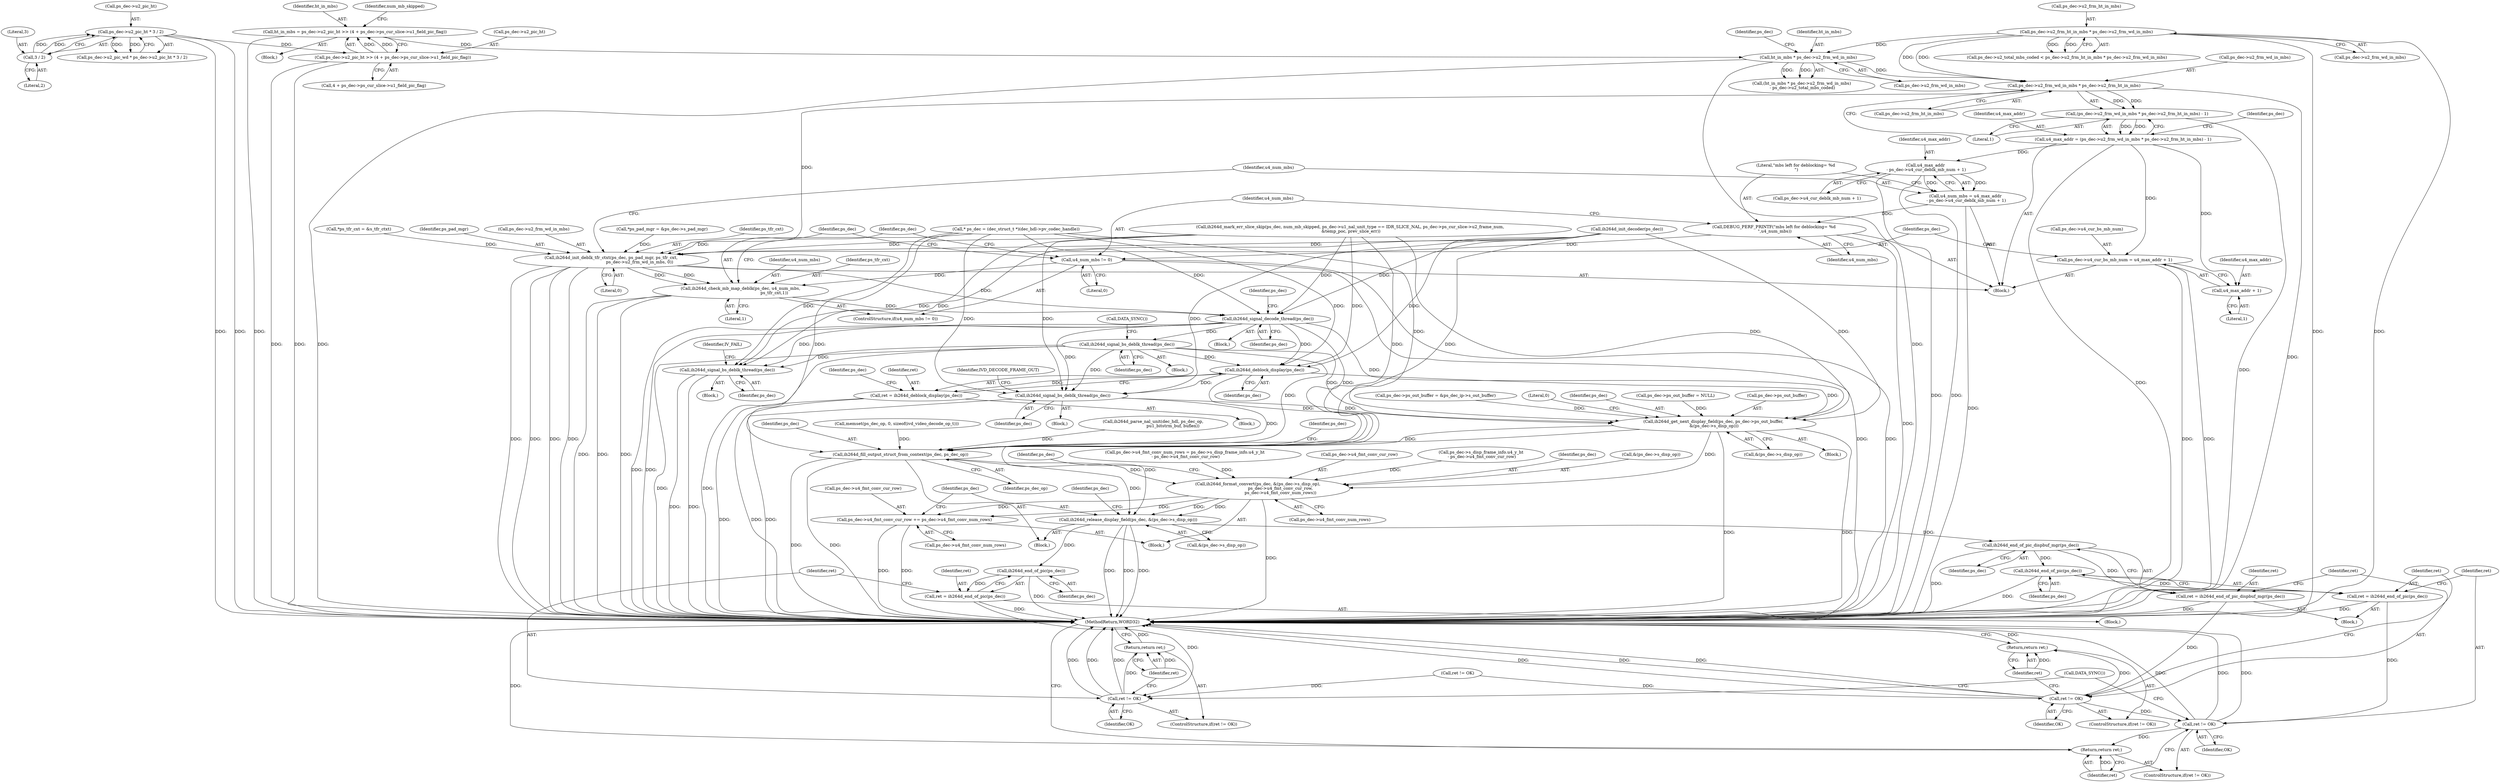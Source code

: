 digraph "0_Android_e86d3cfd2bc28dac421092106751e5638d54a848@pointer" {
"1001713" [label="(Call,ps_dec->u2_frm_wd_in_mbs * ps_dec->u2_frm_ht_in_mbs)"];
"1001517" [label="(Call,ps_dec->u2_frm_ht_in_mbs * ps_dec->u2_frm_wd_in_mbs)"];
"1001546" [label="(Call,ht_in_mbs * ps_dec->u2_frm_wd_in_mbs)"];
"1001530" [label="(Call,ht_in_mbs = ps_dec->u2_pic_ht >> (4 + ps_dec->ps_cur_slice->u1_field_pic_flag))"];
"1001532" [label="(Call,ps_dec->u2_pic_ht >> (4 + ps_dec->ps_cur_slice->u1_field_pic_flag))"];
"1001049" [label="(Call,ps_dec->u2_pic_ht * 3 / 2)"];
"1001053" [label="(Call,3 / 2)"];
"1001712" [label="(Call,(ps_dec->u2_frm_wd_in_mbs * ps_dec->u2_frm_ht_in_mbs) - 1)"];
"1001710" [label="(Call,u4_max_addr = (ps_dec->u2_frm_wd_in_mbs * ps_dec->u2_frm_ht_in_mbs) - 1)"];
"1001721" [label="(Call,ps_dec->u4_cur_bs_mb_num = u4_max_addr + 1)"];
"1001725" [label="(Call,u4_max_addr + 1)"];
"1001738" [label="(Call,u4_max_addr\n - ps_dec->u4_cur_deblk_mb_num + 1)"];
"1001736" [label="(Call,u4_num_mbs = u4_max_addr\n - ps_dec->u4_cur_deblk_mb_num + 1)"];
"1001745" [label="(Call,DEBUG_PERF_PRINTF(\"mbs left for deblocking= %d \n\",u4_num_mbs))"];
"1001749" [label="(Call,u4_num_mbs != 0)"];
"1001752" [label="(Call,ih264d_check_mb_map_deblk(ps_dec, u4_num_mbs,\n                                                   ps_tfr_cxt,1))"];
"1001762" [label="(Call,ih264d_signal_decode_thread(ps_dec))"];
"1001771" [label="(Call,ih264d_signal_bs_deblk_thread(ps_dec))"];
"1001870" [label="(Call,ih264d_signal_bs_deblk_thread(ps_dec))"];
"1001935" [label="(Call,ih264d_deblock_display(ps_dec))"];
"1001933" [label="(Call,ret = ih264d_deblock_display(ps_dec))"];
"1002050" [label="(Call,ih264d_signal_bs_deblk_thread(ps_dec))"];
"1002064" [label="(Call,ih264d_get_next_display_field(ps_dec, ps_dec->ps_out_buffer,\n &(ps_dec->s_disp_op)))"];
"1002092" [label="(Call,ih264d_fill_output_struct_from_context(ps_dec, ps_dec_op))"];
"1002123" [label="(Call,ih264d_format_convert(ps_dec, &(ps_dec->s_disp_op),\n                                  ps_dec->u4_fmt_conv_cur_row,\n                                  ps_dec->u4_fmt_conv_num_rows))"];
"1002135" [label="(Call,ps_dec->u4_fmt_conv_cur_row += ps_dec->u4_fmt_conv_num_rows)"];
"1002142" [label="(Call,ih264d_release_display_field(ps_dec, &(ps_dec->s_disp_op)))"];
"1002234" [label="(Call,ih264d_end_of_pic_dispbuf_mgr(ps_dec))"];
"1002232" [label="(Call,ret = ih264d_end_of_pic_dispbuf_mgr(ps_dec))"];
"1002237" [label="(Call,ret != OK)"];
"1002240" [label="(Return,return ret;)"];
"1002247" [label="(Call,ret != OK)"];
"1002250" [label="(Return,return ret;)"];
"1002244" [label="(Call,ih264d_end_of_pic(ps_dec))"];
"1002242" [label="(Call,ret = ih264d_end_of_pic(ps_dec))"];
"1002256" [label="(Call,ih264d_end_of_pic(ps_dec))"];
"1002254" [label="(Call,ret = ih264d_end_of_pic(ps_dec))"];
"1002259" [label="(Call,ret != OK)"];
"1002262" [label="(Return,return ret;)"];
"1001728" [label="(Call,ih264d_init_deblk_tfr_ctxt(ps_dec, ps_pad_mgr, ps_tfr_cxt,\n                                           ps_dec->u2_frm_wd_in_mbs, 0))"];
"1002247" [label="(Call,ret != OK)"];
"1001699" [label="(Call,*ps_tfr_cxt = &s_tfr_ctxt)"];
"1001532" [label="(Call,ps_dec->u2_pic_ht >> (4 + ps_dec->ps_cur_slice->u1_field_pic_flag))"];
"1001871" [label="(Identifier,ps_dec)"];
"1002051" [label="(Identifier,ps_dec)"];
"1002248" [label="(Identifier,ret)"];
"1001055" [label="(Literal,2)"];
"1002253" [label="(Block,)"];
"1002135" [label="(Call,ps_dec->u4_fmt_conv_cur_row += ps_dec->u4_fmt_conv_num_rows)"];
"1001053" [label="(Call,3 / 2)"];
"1001773" [label="(Call,DATA_SYNC())"];
"1001873" [label="(Identifier,IV_FAIL)"];
"1000330" [label="(Call,ps_dec->ps_out_buffer = &ps_dec_ip->s_out_buffer)"];
"1002114" [label="(Call,ps_dec->s_disp_frame_info.u4_y_ht\n - ps_dec->u4_fmt_conv_cur_row)"];
"1001870" [label="(Call,ih264d_signal_bs_deblk_thread(ps_dec))"];
"1002244" [label="(Call,ih264d_end_of_pic(ps_dec))"];
"1002249" [label="(Identifier,OK)"];
"1002245" [label="(Identifier,ps_dec)"];
"1002250" [label="(Return,return ret;)"];
"1001533" [label="(Call,ps_dec->u2_pic_ht)"];
"1002124" [label="(Identifier,ps_dec)"];
"1002143" [label="(Identifier,ps_dec)"];
"1002231" [label="(Block,)"];
"1001712" [label="(Call,(ps_dec->u2_frm_wd_in_mbs * ps_dec->u2_frm_ht_in_mbs) - 1)"];
"1001749" [label="(Call,u4_num_mbs != 0)"];
"1000159" [label="(Call,* ps_dec = (dec_struct_t *)(dec_hdl->pv_codec_handle))"];
"1002075" [label="(Literal,0)"];
"1002251" [label="(Identifier,ret)"];
"1002241" [label="(Identifier,ret)"];
"1001530" [label="(Call,ht_in_mbs = ps_dec->u2_pic_ht >> (4 + ps_dec->ps_cur_slice->u1_field_pic_flag))"];
"1001552" [label="(Identifier,ps_dec)"];
"1001754" [label="(Identifier,u4_num_mbs)"];
"1002098" [label="(Identifier,ps_dec)"];
"1002243" [label="(Identifier,ret)"];
"1001936" [label="(Identifier,ps_dec)"];
"1001720" [label="(Literal,1)"];
"1002065" [label="(Identifier,ps_dec)"];
"1001714" [label="(Call,ps_dec->u2_frm_wd_in_mbs)"];
"1001531" [label="(Identifier,ht_in_mbs)"];
"1002139" [label="(Call,ps_dec->u4_fmt_conv_num_rows)"];
"1002152" [label="(Identifier,ps_dec)"];
"1002258" [label="(ControlStructure,if(ret != OK))"];
"1001049" [label="(Call,ps_dec->u2_pic_ht * 3 / 2)"];
"1001725" [label="(Call,u4_max_addr + 1)"];
"1001536" [label="(Call,4 + ps_dec->ps_cur_slice->u1_field_pic_flag)"];
"1002132" [label="(Call,ps_dec->u4_fmt_conv_num_rows)"];
"1002254" [label="(Call,ret = ih264d_end_of_pic(ps_dec))"];
"1001544" [label="(Identifier,num_mb_skipped)"];
"1002056" [label="(Identifier,IVD_DECODE_FRAME_OUT)"];
"1002235" [label="(Identifier,ps_dec)"];
"1001747" [label="(Identifier,u4_num_mbs)"];
"1001546" [label="(Call,ht_in_mbs * ps_dec->u2_frm_wd_in_mbs)"];
"1002233" [label="(Identifier,ret)"];
"1002052" [label="(Block,)"];
"1001756" [label="(Literal,1)"];
"1001717" [label="(Call,ps_dec->u2_frm_ht_in_mbs)"];
"1001767" [label="(Identifier,ps_dec)"];
"1001710" [label="(Call,u4_max_addr = (ps_dec->u2_frm_wd_in_mbs * ps_dec->u2_frm_ht_in_mbs) - 1)"];
"1001722" [label="(Call,ps_dec->u4_cur_bs_mb_num)"];
"1001666" [label="(Block,)"];
"1002109" [label="(Block,)"];
"1001935" [label="(Call,ih264d_deblock_display(ps_dec))"];
"1001547" [label="(Identifier,ht_in_mbs)"];
"1002242" [label="(Call,ret = ih264d_end_of_pic(ps_dec))"];
"1001730" [label="(Identifier,ps_pad_mgr)"];
"1001545" [label="(Call,(ht_in_mbs * ps_dec->u2_frm_wd_in_mbs)\n - ps_dec->u2_total_mbs_coded)"];
"1002092" [label="(Call,ih264d_fill_output_struct_from_context(ps_dec, ps_dec_op))"];
"1001748" [label="(ControlStructure,if(u4_num_mbs != 0))"];
"1002125" [label="(Call,&(ps_dec->s_disp_op))"];
"1002049" [label="(Block,)"];
"1001763" [label="(Identifier,ps_dec)"];
"1001054" [label="(Literal,3)"];
"1001745" [label="(Call,DEBUG_PERF_PRINTF(\"mbs left for deblocking= %d \n\",u4_num_mbs))"];
"1001517" [label="(Call,ps_dec->u2_frm_ht_in_mbs * ps_dec->u2_frm_wd_in_mbs)"];
"1001721" [label="(Call,ps_dec->u4_cur_bs_mb_num = u4_max_addr + 1)"];
"1002136" [label="(Call,ps_dec->u4_fmt_conv_cur_row)"];
"1002262" [label="(Return,return ret;)"];
"1001732" [label="(Call,ps_dec->u2_frm_wd_in_mbs)"];
"1001753" [label="(Identifier,ps_dec)"];
"1001736" [label="(Call,u4_num_mbs = u4_max_addr\n - ps_dec->u4_cur_deblk_mb_num + 1)"];
"1001932" [label="(Block,)"];
"1002240" [label="(Return,return ret;)"];
"1002137" [label="(Identifier,ps_dec)"];
"1002110" [label="(Call,ps_dec->u4_fmt_conv_num_rows = ps_dec->s_disp_frame_info.u4_y_ht\n - ps_dec->u4_fmt_conv_cur_row)"];
"1002144" [label="(Call,&(ps_dec->s_disp_op))"];
"1001726" [label="(Identifier,u4_max_addr)"];
"1002239" [label="(Identifier,OK)"];
"1001751" [label="(Literal,0)"];
"1001727" [label="(Literal,1)"];
"1002236" [label="(ControlStructure,if(ret != OK))"];
"1002263" [label="(Identifier,ret)"];
"1001518" [label="(Call,ps_dec->u2_frm_ht_in_mbs)"];
"1001548" [label="(Call,ps_dec->u2_frm_wd_in_mbs)"];
"1001050" [label="(Call,ps_dec->u2_pic_ht)"];
"1001746" [label="(Literal,\"mbs left for deblocking= %d \n\")"];
"1002255" [label="(Identifier,ret)"];
"1001755" [label="(Identifier,ps_tfr_cxt)"];
"1001729" [label="(Identifier,ps_dec)"];
"1001704" [label="(Call,*ps_pad_mgr = &ps_dec->s_pad_mgr)"];
"1001731" [label="(Identifier,ps_tfr_cxt)"];
"1001750" [label="(Identifier,u4_num_mbs)"];
"1002123" [label="(Call,ih264d_format_convert(ps_dec, &(ps_dec->s_disp_op),\n                                  ps_dec->u4_fmt_conv_cur_row,\n                                  ps_dec->u4_fmt_conv_num_rows))"];
"1002237" [label="(Call,ret != OK)"];
"1001771" [label="(Call,ih264d_signal_bs_deblk_thread(ps_dec))"];
"1002093" [label="(Identifier,ps_dec)"];
"1002069" [label="(Call,&(ps_dec->s_disp_op))"];
"1001940" [label="(Identifier,ps_dec)"];
"1001045" [label="(Call,ps_dec->u2_pic_wd * ps_dec->u2_pic_ht * 3 / 2)"];
"1002257" [label="(Identifier,ps_dec)"];
"1001759" [label="(Identifier,ps_dec)"];
"1001934" [label="(Identifier,ret)"];
"1001737" [label="(Identifier,u4_num_mbs)"];
"1002142" [label="(Call,ih264d_release_display_field(ps_dec, &(ps_dec->s_disp_op)))"];
"1001772" [label="(Identifier,ps_dec)"];
"1002234" [label="(Call,ih264d_end_of_pic_dispbuf_mgr(ps_dec))"];
"1002238" [label="(Identifier,ret)"];
"1002246" [label="(ControlStructure,if(ret != OK))"];
"1002064" [label="(Call,ih264d_get_next_display_field(ps_dec, ps_dec->ps_out_buffer,\n &(ps_dec->s_disp_op)))"];
"1002261" [label="(Identifier,OK)"];
"1001869" [label="(Block,)"];
"1002050" [label="(Call,ih264d_signal_bs_deblk_thread(ps_dec))"];
"1001513" [label="(Call,ps_dec->u2_total_mbs_coded < ps_dec->u2_frm_ht_in_mbs * ps_dec->u2_frm_wd_in_mbs)"];
"1001723" [label="(Identifier,ps_dec)"];
"1001752" [label="(Call,ih264d_check_mb_map_deblk(ps_dec, u4_num_mbs,\n                                                   ps_tfr_cxt,1))"];
"1001586" [label="(Call,ih264d_mark_err_slice_skip(ps_dec, num_mb_skipped, ps_dec->u1_nal_unit_type == IDR_SLICE_NAL, ps_dec->ps_cur_slice->u2_frame_num,\n &temp_poc, prev_slice_err))"];
"1002129" [label="(Call,ps_dec->u4_fmt_conv_cur_row)"];
"1002232" [label="(Call,ret = ih264d_end_of_pic_dispbuf_mgr(ps_dec))"];
"1001933" [label="(Call,ret = ih264d_deblock_display(ps_dec))"];
"1000317" [label="(Call,ps_dec->ps_out_buffer = NULL)"];
"1002066" [label="(Call,ps_dec->ps_out_buffer)"];
"1002264" [label="(Call,DATA_SYNC())"];
"1002272" [label="(MethodReturn,WORD32)"];
"1001735" [label="(Literal,0)"];
"1000233" [label="(Call,memset(ps_dec_op, 0, sizeof(ivd_video_decode_op_t)))"];
"1001524" [label="(Block,)"];
"1002256" [label="(Call,ih264d_end_of_pic(ps_dec))"];
"1001713" [label="(Call,ps_dec->u2_frm_wd_in_mbs * ps_dec->u2_frm_ht_in_mbs)"];
"1002063" [label="(Block,)"];
"1001728" [label="(Call,ih264d_init_deblk_tfr_ctxt(ps_dec, ps_pad_mgr, ps_tfr_cxt,\n                                           ps_dec->u2_frm_wd_in_mbs, 0))"];
"1002094" [label="(Identifier,ps_dec_op)"];
"1001740" [label="(Call,ps_dec->u4_cur_deblk_mb_num + 1)"];
"1001770" [label="(Block,)"];
"1001694" [label="(Block,)"];
"1001326" [label="(Call,ret != OK)"];
"1002259" [label="(Call,ret != OK)"];
"1001762" [label="(Call,ih264d_signal_decode_thread(ps_dec))"];
"1001320" [label="(Call,ih264d_parse_nal_unit(dec_hdl, ps_dec_op,\n                              pu1_bitstrm_buf, buflen))"];
"1000918" [label="(Call,ih264d_init_decoder(ps_dec))"];
"1001521" [label="(Call,ps_dec->u2_frm_wd_in_mbs)"];
"1001711" [label="(Identifier,u4_max_addr)"];
"1001738" [label="(Call,u4_max_addr\n - ps_dec->u4_cur_deblk_mb_num + 1)"];
"1002260" [label="(Identifier,ret)"];
"1001739" [label="(Identifier,u4_max_addr)"];
"1001713" -> "1001712"  [label="AST: "];
"1001713" -> "1001717"  [label="CFG: "];
"1001714" -> "1001713"  [label="AST: "];
"1001717" -> "1001713"  [label="AST: "];
"1001720" -> "1001713"  [label="CFG: "];
"1001713" -> "1002272"  [label="DDG: "];
"1001713" -> "1001712"  [label="DDG: "];
"1001713" -> "1001712"  [label="DDG: "];
"1001517" -> "1001713"  [label="DDG: "];
"1001517" -> "1001713"  [label="DDG: "];
"1001546" -> "1001713"  [label="DDG: "];
"1001713" -> "1001728"  [label="DDG: "];
"1001517" -> "1001513"  [label="AST: "];
"1001517" -> "1001521"  [label="CFG: "];
"1001518" -> "1001517"  [label="AST: "];
"1001521" -> "1001517"  [label="AST: "];
"1001513" -> "1001517"  [label="CFG: "];
"1001517" -> "1002272"  [label="DDG: "];
"1001517" -> "1002272"  [label="DDG: "];
"1001517" -> "1001513"  [label="DDG: "];
"1001517" -> "1001513"  [label="DDG: "];
"1001517" -> "1001546"  [label="DDG: "];
"1001546" -> "1001545"  [label="AST: "];
"1001546" -> "1001548"  [label="CFG: "];
"1001547" -> "1001546"  [label="AST: "];
"1001548" -> "1001546"  [label="AST: "];
"1001552" -> "1001546"  [label="CFG: "];
"1001546" -> "1002272"  [label="DDG: "];
"1001546" -> "1002272"  [label="DDG: "];
"1001546" -> "1001545"  [label="DDG: "];
"1001546" -> "1001545"  [label="DDG: "];
"1001530" -> "1001546"  [label="DDG: "];
"1001530" -> "1001524"  [label="AST: "];
"1001530" -> "1001532"  [label="CFG: "];
"1001531" -> "1001530"  [label="AST: "];
"1001532" -> "1001530"  [label="AST: "];
"1001544" -> "1001530"  [label="CFG: "];
"1001530" -> "1002272"  [label="DDG: "];
"1001532" -> "1001530"  [label="DDG: "];
"1001532" -> "1001530"  [label="DDG: "];
"1001532" -> "1001536"  [label="CFG: "];
"1001533" -> "1001532"  [label="AST: "];
"1001536" -> "1001532"  [label="AST: "];
"1001532" -> "1002272"  [label="DDG: "];
"1001532" -> "1002272"  [label="DDG: "];
"1001049" -> "1001532"  [label="DDG: "];
"1001049" -> "1001045"  [label="AST: "];
"1001049" -> "1001053"  [label="CFG: "];
"1001050" -> "1001049"  [label="AST: "];
"1001053" -> "1001049"  [label="AST: "];
"1001045" -> "1001049"  [label="CFG: "];
"1001049" -> "1002272"  [label="DDG: "];
"1001049" -> "1002272"  [label="DDG: "];
"1001049" -> "1001045"  [label="DDG: "];
"1001049" -> "1001045"  [label="DDG: "];
"1001053" -> "1001049"  [label="DDG: "];
"1001053" -> "1001049"  [label="DDG: "];
"1001053" -> "1001055"  [label="CFG: "];
"1001054" -> "1001053"  [label="AST: "];
"1001055" -> "1001053"  [label="AST: "];
"1001712" -> "1001710"  [label="AST: "];
"1001712" -> "1001720"  [label="CFG: "];
"1001720" -> "1001712"  [label="AST: "];
"1001710" -> "1001712"  [label="CFG: "];
"1001712" -> "1002272"  [label="DDG: "];
"1001712" -> "1001710"  [label="DDG: "];
"1001712" -> "1001710"  [label="DDG: "];
"1001710" -> "1001694"  [label="AST: "];
"1001711" -> "1001710"  [label="AST: "];
"1001723" -> "1001710"  [label="CFG: "];
"1001710" -> "1002272"  [label="DDG: "];
"1001710" -> "1001721"  [label="DDG: "];
"1001710" -> "1001725"  [label="DDG: "];
"1001710" -> "1001738"  [label="DDG: "];
"1001721" -> "1001694"  [label="AST: "];
"1001721" -> "1001725"  [label="CFG: "];
"1001722" -> "1001721"  [label="AST: "];
"1001725" -> "1001721"  [label="AST: "];
"1001729" -> "1001721"  [label="CFG: "];
"1001721" -> "1002272"  [label="DDG: "];
"1001721" -> "1002272"  [label="DDG: "];
"1001725" -> "1001727"  [label="CFG: "];
"1001726" -> "1001725"  [label="AST: "];
"1001727" -> "1001725"  [label="AST: "];
"1001738" -> "1001736"  [label="AST: "];
"1001738" -> "1001740"  [label="CFG: "];
"1001739" -> "1001738"  [label="AST: "];
"1001740" -> "1001738"  [label="AST: "];
"1001736" -> "1001738"  [label="CFG: "];
"1001738" -> "1002272"  [label="DDG: "];
"1001738" -> "1002272"  [label="DDG: "];
"1001738" -> "1001736"  [label="DDG: "];
"1001738" -> "1001736"  [label="DDG: "];
"1001736" -> "1001694"  [label="AST: "];
"1001737" -> "1001736"  [label="AST: "];
"1001746" -> "1001736"  [label="CFG: "];
"1001736" -> "1002272"  [label="DDG: "];
"1001736" -> "1001745"  [label="DDG: "];
"1001745" -> "1001694"  [label="AST: "];
"1001745" -> "1001747"  [label="CFG: "];
"1001746" -> "1001745"  [label="AST: "];
"1001747" -> "1001745"  [label="AST: "];
"1001750" -> "1001745"  [label="CFG: "];
"1001745" -> "1002272"  [label="DDG: "];
"1001745" -> "1001749"  [label="DDG: "];
"1001749" -> "1001748"  [label="AST: "];
"1001749" -> "1001751"  [label="CFG: "];
"1001750" -> "1001749"  [label="AST: "];
"1001751" -> "1001749"  [label="AST: "];
"1001753" -> "1001749"  [label="CFG: "];
"1001759" -> "1001749"  [label="CFG: "];
"1001749" -> "1002272"  [label="DDG: "];
"1001749" -> "1002272"  [label="DDG: "];
"1001749" -> "1001752"  [label="DDG: "];
"1001752" -> "1001748"  [label="AST: "];
"1001752" -> "1001756"  [label="CFG: "];
"1001753" -> "1001752"  [label="AST: "];
"1001754" -> "1001752"  [label="AST: "];
"1001755" -> "1001752"  [label="AST: "];
"1001756" -> "1001752"  [label="AST: "];
"1001759" -> "1001752"  [label="CFG: "];
"1001752" -> "1002272"  [label="DDG: "];
"1001752" -> "1002272"  [label="DDG: "];
"1001752" -> "1002272"  [label="DDG: "];
"1001728" -> "1001752"  [label="DDG: "];
"1001728" -> "1001752"  [label="DDG: "];
"1001752" -> "1001762"  [label="DDG: "];
"1001762" -> "1001666"  [label="AST: "];
"1001762" -> "1001763"  [label="CFG: "];
"1001763" -> "1001762"  [label="AST: "];
"1001767" -> "1001762"  [label="CFG: "];
"1001762" -> "1002272"  [label="DDG: "];
"1001762" -> "1002272"  [label="DDG: "];
"1000918" -> "1001762"  [label="DDG: "];
"1001586" -> "1001762"  [label="DDG: "];
"1000159" -> "1001762"  [label="DDG: "];
"1001728" -> "1001762"  [label="DDG: "];
"1001762" -> "1001771"  [label="DDG: "];
"1001762" -> "1001870"  [label="DDG: "];
"1001762" -> "1001935"  [label="DDG: "];
"1001762" -> "1002050"  [label="DDG: "];
"1001762" -> "1002064"  [label="DDG: "];
"1001762" -> "1002092"  [label="DDG: "];
"1001771" -> "1001770"  [label="AST: "];
"1001771" -> "1001772"  [label="CFG: "];
"1001772" -> "1001771"  [label="AST: "];
"1001773" -> "1001771"  [label="CFG: "];
"1001771" -> "1002272"  [label="DDG: "];
"1001771" -> "1002272"  [label="DDG: "];
"1001771" -> "1001870"  [label="DDG: "];
"1001771" -> "1001935"  [label="DDG: "];
"1001771" -> "1002050"  [label="DDG: "];
"1001771" -> "1002064"  [label="DDG: "];
"1001771" -> "1002092"  [label="DDG: "];
"1001870" -> "1001869"  [label="AST: "];
"1001870" -> "1001871"  [label="CFG: "];
"1001871" -> "1001870"  [label="AST: "];
"1001873" -> "1001870"  [label="CFG: "];
"1001870" -> "1002272"  [label="DDG: "];
"1001870" -> "1002272"  [label="DDG: "];
"1000918" -> "1001870"  [label="DDG: "];
"1001586" -> "1001870"  [label="DDG: "];
"1000159" -> "1001870"  [label="DDG: "];
"1001935" -> "1001933"  [label="AST: "];
"1001935" -> "1001936"  [label="CFG: "];
"1001936" -> "1001935"  [label="AST: "];
"1001933" -> "1001935"  [label="CFG: "];
"1001935" -> "1001933"  [label="DDG: "];
"1000918" -> "1001935"  [label="DDG: "];
"1001586" -> "1001935"  [label="DDG: "];
"1000159" -> "1001935"  [label="DDG: "];
"1001935" -> "1002050"  [label="DDG: "];
"1001935" -> "1002064"  [label="DDG: "];
"1001935" -> "1002092"  [label="DDG: "];
"1001933" -> "1001932"  [label="AST: "];
"1001934" -> "1001933"  [label="AST: "];
"1001940" -> "1001933"  [label="CFG: "];
"1001933" -> "1002272"  [label="DDG: "];
"1001933" -> "1002272"  [label="DDG: "];
"1002050" -> "1002049"  [label="AST: "];
"1002050" -> "1002051"  [label="CFG: "];
"1002051" -> "1002050"  [label="AST: "];
"1002056" -> "1002050"  [label="CFG: "];
"1002050" -> "1002272"  [label="DDG: "];
"1000918" -> "1002050"  [label="DDG: "];
"1001586" -> "1002050"  [label="DDG: "];
"1000159" -> "1002050"  [label="DDG: "];
"1002050" -> "1002064"  [label="DDG: "];
"1002050" -> "1002092"  [label="DDG: "];
"1002064" -> "1002063"  [label="AST: "];
"1002064" -> "1002069"  [label="CFG: "];
"1002065" -> "1002064"  [label="AST: "];
"1002066" -> "1002064"  [label="AST: "];
"1002069" -> "1002064"  [label="AST: "];
"1002075" -> "1002064"  [label="CFG: "];
"1002064" -> "1002272"  [label="DDG: "];
"1002064" -> "1002272"  [label="DDG: "];
"1000918" -> "1002064"  [label="DDG: "];
"1001586" -> "1002064"  [label="DDG: "];
"1000159" -> "1002064"  [label="DDG: "];
"1000330" -> "1002064"  [label="DDG: "];
"1000317" -> "1002064"  [label="DDG: "];
"1002064" -> "1002092"  [label="DDG: "];
"1002064" -> "1002123"  [label="DDG: "];
"1002064" -> "1002142"  [label="DDG: "];
"1002092" -> "1002052"  [label="AST: "];
"1002092" -> "1002094"  [label="CFG: "];
"1002093" -> "1002092"  [label="AST: "];
"1002094" -> "1002092"  [label="AST: "];
"1002098" -> "1002092"  [label="CFG: "];
"1002092" -> "1002272"  [label="DDG: "];
"1002092" -> "1002272"  [label="DDG: "];
"1000918" -> "1002092"  [label="DDG: "];
"1001586" -> "1002092"  [label="DDG: "];
"1000159" -> "1002092"  [label="DDG: "];
"1001320" -> "1002092"  [label="DDG: "];
"1000233" -> "1002092"  [label="DDG: "];
"1002092" -> "1002123"  [label="DDG: "];
"1002092" -> "1002142"  [label="DDG: "];
"1002123" -> "1002109"  [label="AST: "];
"1002123" -> "1002132"  [label="CFG: "];
"1002124" -> "1002123"  [label="AST: "];
"1002125" -> "1002123"  [label="AST: "];
"1002129" -> "1002123"  [label="AST: "];
"1002132" -> "1002123"  [label="AST: "];
"1002137" -> "1002123"  [label="CFG: "];
"1002123" -> "1002272"  [label="DDG: "];
"1002114" -> "1002123"  [label="DDG: "];
"1002110" -> "1002123"  [label="DDG: "];
"1002123" -> "1002135"  [label="DDG: "];
"1002123" -> "1002135"  [label="DDG: "];
"1002123" -> "1002142"  [label="DDG: "];
"1002123" -> "1002142"  [label="DDG: "];
"1002135" -> "1002109"  [label="AST: "];
"1002135" -> "1002139"  [label="CFG: "];
"1002136" -> "1002135"  [label="AST: "];
"1002139" -> "1002135"  [label="AST: "];
"1002143" -> "1002135"  [label="CFG: "];
"1002135" -> "1002272"  [label="DDG: "];
"1002135" -> "1002272"  [label="DDG: "];
"1002142" -> "1002052"  [label="AST: "];
"1002142" -> "1002144"  [label="CFG: "];
"1002143" -> "1002142"  [label="AST: "];
"1002144" -> "1002142"  [label="AST: "];
"1002152" -> "1002142"  [label="CFG: "];
"1002142" -> "1002272"  [label="DDG: "];
"1002142" -> "1002272"  [label="DDG: "];
"1002142" -> "1002272"  [label="DDG: "];
"1002142" -> "1002234"  [label="DDG: "];
"1002142" -> "1002256"  [label="DDG: "];
"1002234" -> "1002232"  [label="AST: "];
"1002234" -> "1002235"  [label="CFG: "];
"1002235" -> "1002234"  [label="AST: "];
"1002232" -> "1002234"  [label="CFG: "];
"1002234" -> "1002272"  [label="DDG: "];
"1002234" -> "1002232"  [label="DDG: "];
"1002234" -> "1002244"  [label="DDG: "];
"1002232" -> "1002231"  [label="AST: "];
"1002233" -> "1002232"  [label="AST: "];
"1002238" -> "1002232"  [label="CFG: "];
"1002232" -> "1002272"  [label="DDG: "];
"1002232" -> "1002237"  [label="DDG: "];
"1002237" -> "1002236"  [label="AST: "];
"1002237" -> "1002239"  [label="CFG: "];
"1002238" -> "1002237"  [label="AST: "];
"1002239" -> "1002237"  [label="AST: "];
"1002241" -> "1002237"  [label="CFG: "];
"1002243" -> "1002237"  [label="CFG: "];
"1002237" -> "1002272"  [label="DDG: "];
"1002237" -> "1002272"  [label="DDG: "];
"1002237" -> "1002272"  [label="DDG: "];
"1001326" -> "1002237"  [label="DDG: "];
"1002237" -> "1002240"  [label="DDG: "];
"1002237" -> "1002247"  [label="DDG: "];
"1002240" -> "1002236"  [label="AST: "];
"1002240" -> "1002241"  [label="CFG: "];
"1002241" -> "1002240"  [label="AST: "];
"1002272" -> "1002240"  [label="CFG: "];
"1002240" -> "1002272"  [label="DDG: "];
"1002241" -> "1002240"  [label="DDG: "];
"1002247" -> "1002246"  [label="AST: "];
"1002247" -> "1002249"  [label="CFG: "];
"1002248" -> "1002247"  [label="AST: "];
"1002249" -> "1002247"  [label="AST: "];
"1002251" -> "1002247"  [label="CFG: "];
"1002264" -> "1002247"  [label="CFG: "];
"1002247" -> "1002272"  [label="DDG: "];
"1002247" -> "1002272"  [label="DDG: "];
"1002247" -> "1002272"  [label="DDG: "];
"1002242" -> "1002247"  [label="DDG: "];
"1002247" -> "1002250"  [label="DDG: "];
"1002250" -> "1002246"  [label="AST: "];
"1002250" -> "1002251"  [label="CFG: "];
"1002251" -> "1002250"  [label="AST: "];
"1002272" -> "1002250"  [label="CFG: "];
"1002250" -> "1002272"  [label="DDG: "];
"1002251" -> "1002250"  [label="DDG: "];
"1002244" -> "1002242"  [label="AST: "];
"1002244" -> "1002245"  [label="CFG: "];
"1002245" -> "1002244"  [label="AST: "];
"1002242" -> "1002244"  [label="CFG: "];
"1002244" -> "1002272"  [label="DDG: "];
"1002244" -> "1002242"  [label="DDG: "];
"1002242" -> "1002231"  [label="AST: "];
"1002243" -> "1002242"  [label="AST: "];
"1002248" -> "1002242"  [label="CFG: "];
"1002242" -> "1002272"  [label="DDG: "];
"1002256" -> "1002254"  [label="AST: "];
"1002256" -> "1002257"  [label="CFG: "];
"1002257" -> "1002256"  [label="AST: "];
"1002254" -> "1002256"  [label="CFG: "];
"1002256" -> "1002272"  [label="DDG: "];
"1002256" -> "1002254"  [label="DDG: "];
"1002254" -> "1002253"  [label="AST: "];
"1002255" -> "1002254"  [label="AST: "];
"1002260" -> "1002254"  [label="CFG: "];
"1002254" -> "1002272"  [label="DDG: "];
"1002254" -> "1002259"  [label="DDG: "];
"1002259" -> "1002258"  [label="AST: "];
"1002259" -> "1002261"  [label="CFG: "];
"1002260" -> "1002259"  [label="AST: "];
"1002261" -> "1002259"  [label="AST: "];
"1002263" -> "1002259"  [label="CFG: "];
"1002264" -> "1002259"  [label="CFG: "];
"1002259" -> "1002272"  [label="DDG: "];
"1002259" -> "1002272"  [label="DDG: "];
"1002259" -> "1002272"  [label="DDG: "];
"1001326" -> "1002259"  [label="DDG: "];
"1002259" -> "1002262"  [label="DDG: "];
"1002262" -> "1002258"  [label="AST: "];
"1002262" -> "1002263"  [label="CFG: "];
"1002263" -> "1002262"  [label="AST: "];
"1002272" -> "1002262"  [label="CFG: "];
"1002262" -> "1002272"  [label="DDG: "];
"1002263" -> "1002262"  [label="DDG: "];
"1001728" -> "1001694"  [label="AST: "];
"1001728" -> "1001735"  [label="CFG: "];
"1001729" -> "1001728"  [label="AST: "];
"1001730" -> "1001728"  [label="AST: "];
"1001731" -> "1001728"  [label="AST: "];
"1001732" -> "1001728"  [label="AST: "];
"1001735" -> "1001728"  [label="AST: "];
"1001737" -> "1001728"  [label="CFG: "];
"1001728" -> "1002272"  [label="DDG: "];
"1001728" -> "1002272"  [label="DDG: "];
"1001728" -> "1002272"  [label="DDG: "];
"1001728" -> "1002272"  [label="DDG: "];
"1000918" -> "1001728"  [label="DDG: "];
"1001586" -> "1001728"  [label="DDG: "];
"1000159" -> "1001728"  [label="DDG: "];
"1001704" -> "1001728"  [label="DDG: "];
"1001699" -> "1001728"  [label="DDG: "];
}

